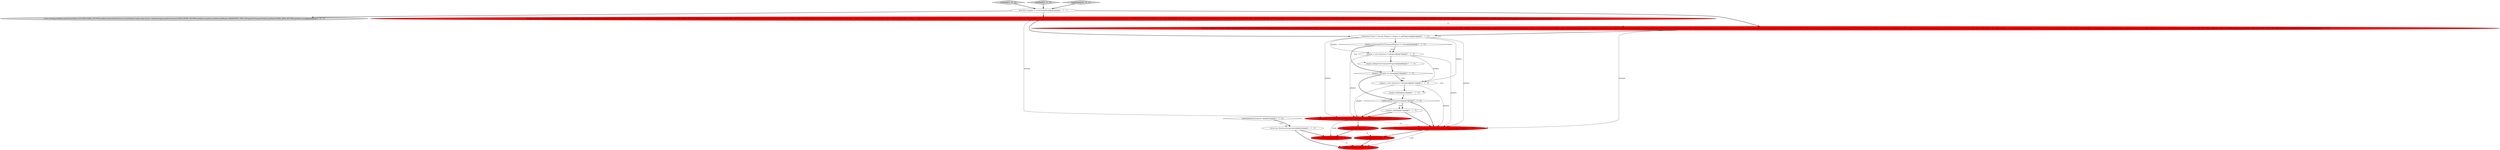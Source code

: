 digraph {
6 [style = filled, label = "final Path tempDir = createTempDir()@@@3@@@['1', '1', '1']", fillcolor = white, shape = ellipse image = "AAA0AAABBB1BBB"];
0 [style = filled, label = "plugins = new ArrayList<>(plugins)@@@11@@@['1', '1', '0']", fillcolor = white, shape = ellipse image = "AAA0AAABBB1BBB"];
20 [style = filled, label = "Node node = new MockNode(settings,plugins,forbidPrivateIndexSettings())@@@17@@@['0', '1', '0']", fillcolor = red, shape = ellipse image = "AAA1AAABBB2BBB"];
9 [style = filled, label = "plugins.add()@@@15@@@['1', '1', '0']", fillcolor = white, shape = ellipse image = "AAA0AAABBB1BBB"];
1 [style = filled, label = "NodeValidationException e@@@21@@@['1', '1', '0']", fillcolor = white, shape = diamond image = "AAA0AAABBB1BBB"];
7 [style = filled, label = "plugins = new ArrayList<>(plugins)@@@7@@@['1', '1', '0']", fillcolor = white, shape = ellipse image = "AAA0AAABBB1BBB"];
13 [style = filled, label = "return build@@@24@@@['1', '0', '0']", fillcolor = red, shape = ellipse image = "AAA1AAABBB1BBB"];
22 [style = filled, label = "return Settings.builder().put(ClusterName.CLUSTER_NAME_SETTING.getKey(),InternalTestCluster.clusterName(\"single-node-cluster\",randomLong())).put(Environment.PATH_HOME_SETTING.getKey(),tempDir).put(NetworkModule.TRANSPORT_TYPE_KEY,getTestTransportType()).put(Node.NODE_DATA_SETTING.getKey(),true)@@@4@@@['0', '0', '1']", fillcolor = lightgray, shape = ellipse image = "AAA0AAABBB3BBB"];
2 [style = filled, label = "newNode['1', '0', '0']", fillcolor = lightgray, shape = diamond image = "AAA0AAABBB1BBB"];
12 [style = filled, label = "Node build = new MockNode(settings,plugins,forbidPrivateIndexSettings())@@@17@@@['1', '0', '0']", fillcolor = red, shape = ellipse image = "AAA1AAABBB1BBB"];
3 [style = filled, label = "plugins.contains(getTestTransportPlugin()) == false@@@6@@@['1', '1', '0']", fillcolor = white, shape = diamond image = "AAA0AAABBB1BBB"];
16 [style = filled, label = "plugins.contains() == false@@@10@@@['1', '1', '0']", fillcolor = white, shape = diamond image = "AAA0AAABBB1BBB"];
4 [style = filled, label = "Collection<Class<? extends Plugin>> plugins = getPlugins()@@@5@@@['1', '1', '0']", fillcolor = white, shape = ellipse image = "AAA0AAABBB1BBB"];
15 [style = filled, label = "build.start()@@@19@@@['1', '0', '0']", fillcolor = red, shape = ellipse image = "AAA1AAABBB1BBB"];
14 [style = filled, label = "throw new RuntimeException(e)@@@22@@@['1', '1', '0']", fillcolor = white, shape = ellipse image = "AAA0AAABBB1BBB"];
21 [style = filled, label = "newNode['0', '1', '0']", fillcolor = lightgray, shape = diamond image = "AAA0AAABBB2BBB"];
19 [style = filled, label = "Settings settings = Settings.builder().put(ClusterName.CLUSTER_NAME_SETTING.getKey(),InternalTestCluster.clusterName(\"single-node-cluster\",random().nextLong())).put(Environment.PATH_HOME_SETTING.getKey(),tempDir).put(Environment.PATH_REPO_SETTING.getKey(),tempDir.resolve(\"repo\")).put(Environment.PATH_SHARED_DATA_SETTING.getKey(),createTempDir().getParent()).put(\"node.name\",\"node_s_0\").put(ScriptService.SCRIPT_MAX_COMPILATIONS_RATE.getKey(),\"1000/1m\").put(EsExecutors.PROCESSORS_SETTING.getKey(),1).put(\"transport.type\",getTestTransportType()).put(Node.NODE_DATA_SETTING.getKey(),true).put(TestZenDiscovery.USE_ZEN2.getKey(),getUseZen2()).put(NodeEnvironment.NODE_ID_SEED_SETTING.getKey(),random().nextLong()).put(DiskThresholdSettings.CLUSTER_ROUTING_ALLOCATION_LOW_DISK_WATERMARK_SETTING.getKey(),\"1b\").put(DiskThresholdSettings.CLUSTER_ROUTING_ALLOCATION_HIGH_DISK_WATERMARK_SETTING.getKey(),\"1b\").put(DiskThresholdSettings.CLUSTER_ROUTING_ALLOCATION_DISK_FLOOD_STAGE_WATERMARK_SETTING.getKey(),\"1b\").put(HierarchyCircuitBreakerService.USE_REAL_MEMORY_USAGE_SETTING.getKey(),false).putList(DISCOVERY_ZEN_PING_UNICAST_HOSTS_SETTING.getKey()).put(INITIAL_MASTER_NODE_COUNT_SETTING.getKey(),1).put(nodeSettings()).build()@@@4@@@['0', '1', '0']", fillcolor = red, shape = ellipse image = "AAA1AAABBB2BBB"];
8 [style = filled, label = "addMockHttpTransport()@@@14@@@['1', '1', '0']", fillcolor = white, shape = diamond image = "AAA0AAABBB1BBB"];
23 [style = filled, label = "baseSettings['0', '0', '1']", fillcolor = lightgray, shape = diamond image = "AAA0AAABBB3BBB"];
10 [style = filled, label = "plugins.add()@@@12@@@['1', '1', '0']", fillcolor = white, shape = ellipse image = "AAA0AAABBB1BBB"];
17 [style = filled, label = "return node@@@24@@@['0', '1', '0']", fillcolor = red, shape = ellipse image = "AAA1AAABBB2BBB"];
11 [style = filled, label = "plugins.add(getTestTransportPlugin())@@@8@@@['1', '1', '0']", fillcolor = white, shape = ellipse image = "AAA0AAABBB1BBB"];
5 [style = filled, label = "Settings settings = Settings.builder().put(ClusterName.CLUSTER_NAME_SETTING.getKey(),InternalTestCluster.clusterName(\"single-node-cluster\",random().nextLong())).put(Environment.PATH_HOME_SETTING.getKey(),tempDir).put(Environment.PATH_REPO_SETTING.getKey(),tempDir.resolve(\"repo\")).put(Environment.PATH_SHARED_DATA_SETTING.getKey(),createTempDir().getParent()).put(\"node.name\",\"node_s_0\").put(ScriptService.SCRIPT_MAX_COMPILATIONS_RATE.getKey(),\"1000/1m\").put(EsExecutors.PROCESSORS_SETTING.getKey(),1).put(\"transport.type\",getTestTransportType()).put(Node.NODE_DATA_SETTING.getKey(),true).put(NodeEnvironment.NODE_ID_SEED_SETTING.getKey(),random().nextLong()).put(DiskThresholdSettings.CLUSTER_ROUTING_ALLOCATION_LOW_DISK_WATERMARK_SETTING.getKey(),\"1b\").put(DiskThresholdSettings.CLUSTER_ROUTING_ALLOCATION_HIGH_DISK_WATERMARK_SETTING.getKey(),\"1b\").put(DiskThresholdSettings.CLUSTER_ROUTING_ALLOCATION_DISK_FLOOD_STAGE_WATERMARK_SETTING.getKey(),\"1b\").put(HierarchyCircuitBreakerService.USE_REAL_MEMORY_USAGE_SETTING.getKey(),false).putList(DISCOVERY_ZEN_PING_UNICAST_HOSTS_SETTING.getKey()).put(nodeSettings()).build()@@@4@@@['1', '0', '0']", fillcolor = red, shape = ellipse image = "AAA1AAABBB1BBB"];
18 [style = filled, label = "node.start()@@@19@@@['0', '1', '0']", fillcolor = red, shape = ellipse image = "AAA1AAABBB2BBB"];
3->11 [style = dotted, label="true"];
11->16 [style = bold, label=""];
0->12 [style = solid, label="plugins"];
4->3 [style = bold, label=""];
4->7 [style = solid, label="plugins"];
16->0 [style = bold, label=""];
15->13 [style = bold, label=""];
7->11 [style = bold, label=""];
19->20 [style = solid, label="settings"];
3->7 [style = dotted, label="true"];
12->20 [style = dashed, label="0"];
0->20 [style = solid, label="plugins"];
16->8 [style = bold, label=""];
21->6 [style = bold, label=""];
6->22 [style = bold, label=""];
2->6 [style = bold, label=""];
7->0 [style = solid, label="plugins"];
7->12 [style = solid, label="plugins"];
15->18 [style = dashed, label="0"];
12->15 [style = bold, label=""];
5->12 [style = solid, label="settings"];
18->17 [style = bold, label=""];
13->17 [style = dashed, label="0"];
14->17 [style = bold, label=""];
9->20 [style = bold, label=""];
12->13 [style = solid, label="build"];
4->12 [style = solid, label="plugins"];
6->19 [style = bold, label=""];
1->14 [style = dotted, label="true"];
3->16 [style = bold, label=""];
16->10 [style = dotted, label="true"];
20->18 [style = bold, label=""];
6->5 [style = bold, label=""];
4->0 [style = solid, label="plugins"];
0->10 [style = bold, label=""];
8->20 [style = bold, label=""];
7->20 [style = solid, label="plugins"];
16->0 [style = dotted, label="true"];
10->8 [style = bold, label=""];
3->7 [style = bold, label=""];
23->6 [style = bold, label=""];
5->4 [style = bold, label=""];
20->17 [style = solid, label="node"];
8->9 [style = bold, label=""];
1->14 [style = bold, label=""];
9->12 [style = bold, label=""];
19->4 [style = bold, label=""];
14->13 [style = bold, label=""];
8->9 [style = dotted, label="true"];
5->19 [style = dashed, label="0"];
8->12 [style = bold, label=""];
4->20 [style = solid, label="plugins"];
}
